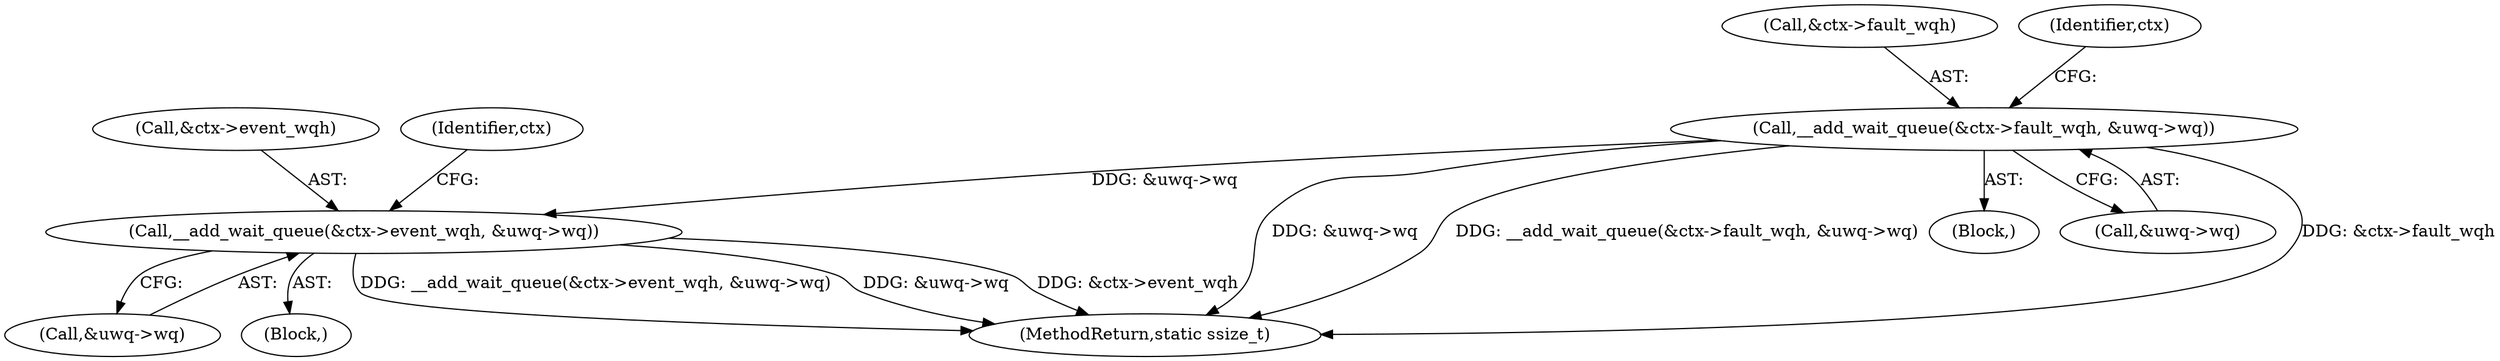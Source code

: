 digraph "0_linux_384632e67e0829deb8015ee6ad916b180049d252@pointer" {
"1000165" [label="(Call,__add_wait_queue(&ctx->fault_wqh, &uwq->wq))"];
"1000387" [label="(Call,__add_wait_queue(&ctx->event_wqh, &uwq->wq))"];
"1000166" [label="(Call,&ctx->fault_wqh)"];
"1000368" [label="(Block,)"];
"1000408" [label="(MethodReturn,static ssize_t)"];
"1000387" [label="(Call,__add_wait_queue(&ctx->event_wqh, &uwq->wq))"];
"1000152" [label="(Block,)"];
"1000170" [label="(Call,&uwq->wq)"];
"1000388" [label="(Call,&ctx->event_wqh)"];
"1000165" [label="(Call,__add_wait_queue(&ctx->fault_wqh, &uwq->wq))"];
"1000397" [label="(Identifier,ctx)"];
"1000177" [label="(Identifier,ctx)"];
"1000392" [label="(Call,&uwq->wq)"];
"1000165" -> "1000152"  [label="AST: "];
"1000165" -> "1000170"  [label="CFG: "];
"1000166" -> "1000165"  [label="AST: "];
"1000170" -> "1000165"  [label="AST: "];
"1000177" -> "1000165"  [label="CFG: "];
"1000165" -> "1000408"  [label="DDG: &ctx->fault_wqh"];
"1000165" -> "1000408"  [label="DDG: &uwq->wq"];
"1000165" -> "1000408"  [label="DDG: __add_wait_queue(&ctx->fault_wqh, &uwq->wq)"];
"1000165" -> "1000387"  [label="DDG: &uwq->wq"];
"1000387" -> "1000368"  [label="AST: "];
"1000387" -> "1000392"  [label="CFG: "];
"1000388" -> "1000387"  [label="AST: "];
"1000392" -> "1000387"  [label="AST: "];
"1000397" -> "1000387"  [label="CFG: "];
"1000387" -> "1000408"  [label="DDG: &uwq->wq"];
"1000387" -> "1000408"  [label="DDG: &ctx->event_wqh"];
"1000387" -> "1000408"  [label="DDG: __add_wait_queue(&ctx->event_wqh, &uwq->wq)"];
}

